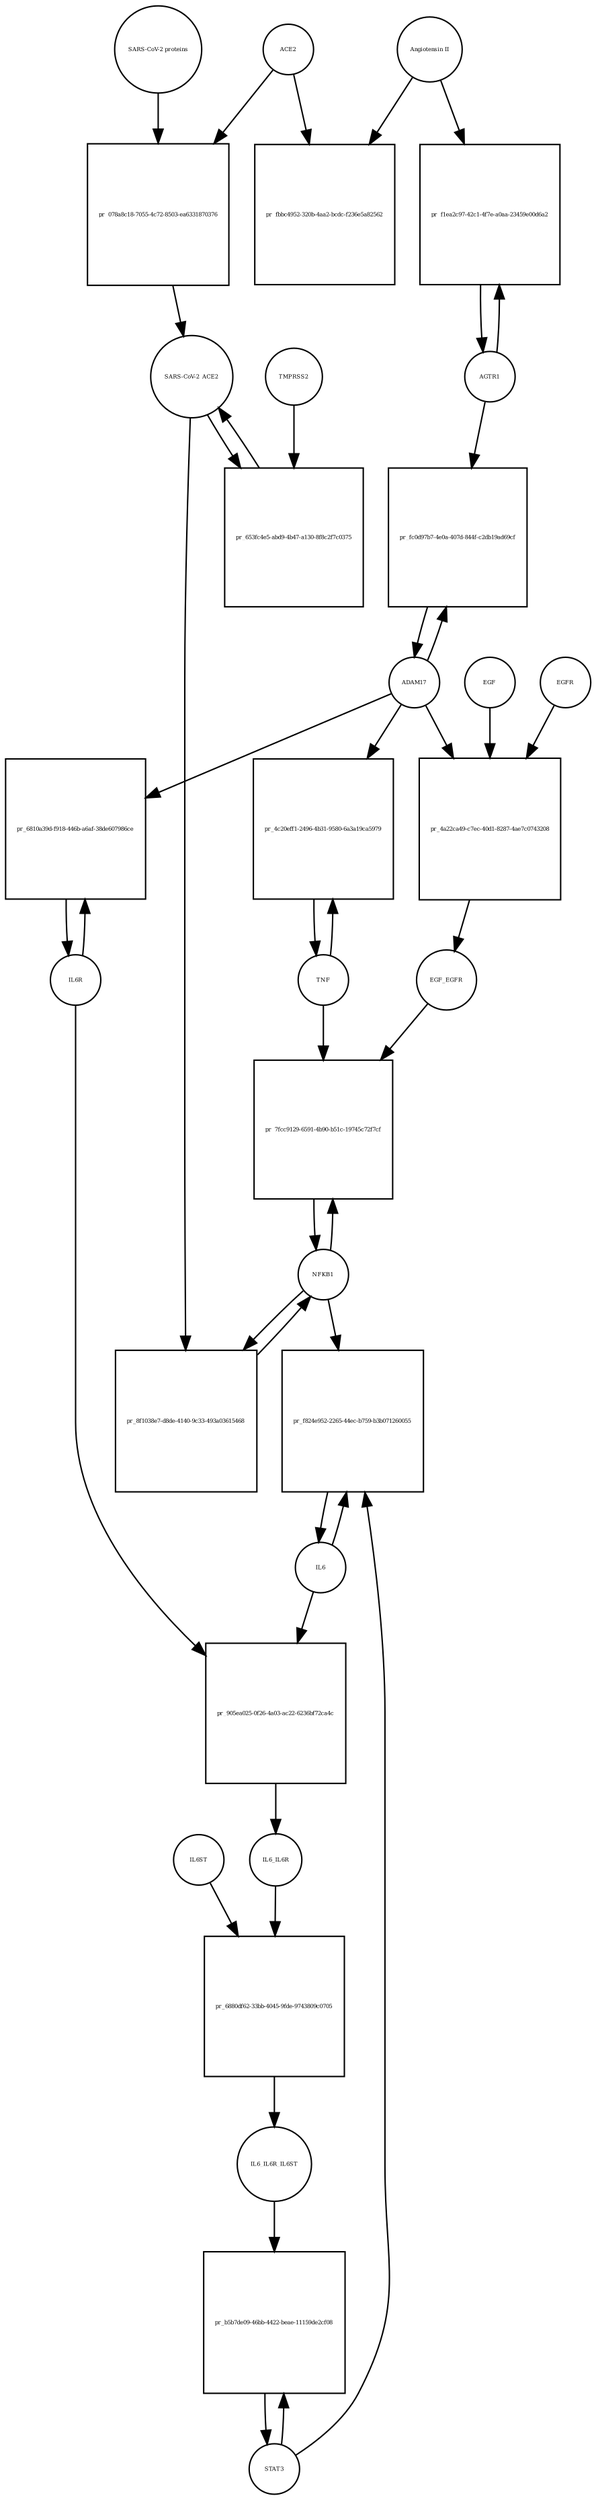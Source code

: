 strict digraph  {
"Angiotensin II" [annotation="", bipartite=0, cls="simple chemical", fontsize=4, label="Angiotensin II", shape=circle];
"pr_fbbc4952-320b-4aa2-bcdc-f236e5a82562" [annotation="", bipartite=1, cls=process, fontsize=4, label="pr_fbbc4952-320b-4aa2-bcdc-f236e5a82562", shape=square];
ACE2 [annotation="", bipartite=0, cls=macromolecule, fontsize=4, label=ACE2, shape=circle];
"pr_078a8c18-7055-4c72-8503-ea6331870376" [annotation="", bipartite=1, cls=process, fontsize=4, label="pr_078a8c18-7055-4c72-8503-ea6331870376", shape=square];
"SARS-CoV-2_ACE2" [annotation="", bipartite=0, cls=complex, fontsize=4, label="SARS-CoV-2_ACE2", shape=circle];
"SARS-CoV-2 proteins" [annotation="", bipartite=0, cls=macromolecule, fontsize=4, label="SARS-CoV-2 proteins", shape=circle];
"pr_653fc4e5-abd9-4b47-a130-8f8c2f7c0375" [annotation="", bipartite=1, cls=process, fontsize=4, label="pr_653fc4e5-abd9-4b47-a130-8f8c2f7c0375", shape=square];
TMPRSS2 [annotation="", bipartite=0, cls=macromolecule, fontsize=4, label=TMPRSS2, shape=circle];
NFKB1 [annotation="", bipartite=0, cls=macromolecule, fontsize=4, label=NFKB1, shape=circle];
"pr_8f1038e7-d8de-4140-9c33-493a03615468" [annotation="", bipartite=1, cls=process, fontsize=4, label="pr_8f1038e7-d8de-4140-9c33-493a03615468", shape=square];
"pr_7fcc9129-6591-4b90-b51c-19745c72f7cf" [annotation="", bipartite=1, cls=process, fontsize=4, label="pr_7fcc9129-6591-4b90-b51c-19745c72f7cf", shape=square];
EGF_EGFR [annotation="", bipartite=0, cls=complex, fontsize=4, label=EGF_EGFR, shape=circle];
TNF [annotation="", bipartite=0, cls=macromolecule, fontsize=4, label=TNF, shape=circle];
AGTR1 [annotation="", bipartite=0, cls=macromolecule, fontsize=4, label=AGTR1, shape=circle];
"pr_f1ea2c97-42c1-4f7e-a0aa-23459e00d6a2" [annotation="", bipartite=1, cls=process, fontsize=4, label="pr_f1ea2c97-42c1-4f7e-a0aa-23459e00d6a2", shape=square];
ADAM17 [annotation="", bipartite=0, cls=macromolecule, fontsize=4, label=ADAM17, shape=circle];
"pr_fc0d97b7-4e0a-407d-844f-c2db19ad69cf" [annotation="", bipartite=1, cls=process, fontsize=4, label="pr_fc0d97b7-4e0a-407d-844f-c2db19ad69cf", shape=square];
IL6R [annotation="", bipartite=0, cls=macromolecule, fontsize=4, label=IL6R, shape=circle];
"pr_6810a39d-f918-446b-a6af-38de607986ce" [annotation="", bipartite=1, cls=process, fontsize=4, label="pr_6810a39d-f918-446b-a6af-38de607986ce", shape=square];
EGFR [annotation="", bipartite=0, cls=macromolecule, fontsize=4, label=EGFR, shape=circle];
"pr_4a22ca49-c7ec-40d1-8287-4ae7c0743208" [annotation="", bipartite=1, cls=process, fontsize=4, label="pr_4a22ca49-c7ec-40d1-8287-4ae7c0743208", shape=square];
EGF [annotation="", bipartite=0, cls=macromolecule, fontsize=4, label=EGF, shape=circle];
"pr_4c20eff1-2496-4b31-9580-6a3a19ca5979" [annotation="", bipartite=1, cls=process, fontsize=4, label="pr_4c20eff1-2496-4b31-9580-6a3a19ca5979", shape=square];
"pr_905ea025-0f26-4a03-ac22-6236bf72ca4c" [annotation="", bipartite=1, cls=process, fontsize=4, label="pr_905ea025-0f26-4a03-ac22-6236bf72ca4c", shape=square];
IL6_IL6R [annotation="", bipartite=0, cls=complex, fontsize=4, label=IL6_IL6R, shape=circle];
IL6 [annotation="", bipartite=0, cls=macromolecule, fontsize=4, label=IL6, shape=circle];
"pr_6880df62-33bb-4045-9fde-9743809c0705" [annotation="", bipartite=1, cls=process, fontsize=4, label="pr_6880df62-33bb-4045-9fde-9743809c0705", shape=square];
IL6_IL6R_IL6ST [annotation="", bipartite=0, cls=complex, fontsize=4, label=IL6_IL6R_IL6ST, shape=circle];
IL6ST [annotation="", bipartite=0, cls=macromolecule, fontsize=4, label=IL6ST, shape=circle];
STAT3 [annotation="", bipartite=0, cls=macromolecule, fontsize=4, label=STAT3, shape=circle];
"pr_b5b7de09-46bb-4422-beae-11159de2cf08" [annotation="", bipartite=1, cls=process, fontsize=4, label="pr_b5b7de09-46bb-4422-beae-11159de2cf08", shape=square];
"pr_f824e952-2265-44ec-b759-b3b071260055" [annotation="", bipartite=1, cls=process, fontsize=4, label="pr_f824e952-2265-44ec-b759-b3b071260055", shape=square];
"Angiotensin II" -> "pr_fbbc4952-320b-4aa2-bcdc-f236e5a82562"  [annotation="", interaction_type=consumption];
"Angiotensin II" -> "pr_f1ea2c97-42c1-4f7e-a0aa-23459e00d6a2"  [annotation="", interaction_type=catalysis];
ACE2 -> "pr_fbbc4952-320b-4aa2-bcdc-f236e5a82562"  [annotation="", interaction_type=catalysis];
ACE2 -> "pr_078a8c18-7055-4c72-8503-ea6331870376"  [annotation="", interaction_type=consumption];
"pr_078a8c18-7055-4c72-8503-ea6331870376" -> "SARS-CoV-2_ACE2"  [annotation="", interaction_type=production];
"SARS-CoV-2_ACE2" -> "pr_653fc4e5-abd9-4b47-a130-8f8c2f7c0375"  [annotation="", interaction_type=consumption];
"SARS-CoV-2_ACE2" -> "pr_8f1038e7-d8de-4140-9c33-493a03615468"  [annotation="", interaction_type=stimulation];
"SARS-CoV-2 proteins" -> "pr_078a8c18-7055-4c72-8503-ea6331870376"  [annotation="", interaction_type=consumption];
"pr_653fc4e5-abd9-4b47-a130-8f8c2f7c0375" -> "SARS-CoV-2_ACE2"  [annotation="", interaction_type=production];
TMPRSS2 -> "pr_653fc4e5-abd9-4b47-a130-8f8c2f7c0375"  [annotation="", interaction_type=consumption];
NFKB1 -> "pr_8f1038e7-d8de-4140-9c33-493a03615468"  [annotation="", interaction_type=consumption];
NFKB1 -> "pr_7fcc9129-6591-4b90-b51c-19745c72f7cf"  [annotation="", interaction_type=consumption];
NFKB1 -> "pr_f824e952-2265-44ec-b759-b3b071260055"  [annotation="", interaction_type=stimulation];
"pr_8f1038e7-d8de-4140-9c33-493a03615468" -> NFKB1  [annotation="", interaction_type=production];
"pr_7fcc9129-6591-4b90-b51c-19745c72f7cf" -> NFKB1  [annotation="", interaction_type=production];
EGF_EGFR -> "pr_7fcc9129-6591-4b90-b51c-19745c72f7cf"  [annotation="", interaction_type=stimulation];
TNF -> "pr_7fcc9129-6591-4b90-b51c-19745c72f7cf"  [annotation="", interaction_type=stimulation];
TNF -> "pr_4c20eff1-2496-4b31-9580-6a3a19ca5979"  [annotation="", interaction_type=consumption];
AGTR1 -> "pr_f1ea2c97-42c1-4f7e-a0aa-23459e00d6a2"  [annotation="", interaction_type=consumption];
AGTR1 -> "pr_fc0d97b7-4e0a-407d-844f-c2db19ad69cf"  [annotation="", interaction_type=catalysis];
"pr_f1ea2c97-42c1-4f7e-a0aa-23459e00d6a2" -> AGTR1  [annotation="", interaction_type=production];
ADAM17 -> "pr_fc0d97b7-4e0a-407d-844f-c2db19ad69cf"  [annotation="", interaction_type=consumption];
ADAM17 -> "pr_6810a39d-f918-446b-a6af-38de607986ce"  [annotation="", interaction_type=catalysis];
ADAM17 -> "pr_4a22ca49-c7ec-40d1-8287-4ae7c0743208"  [annotation="", interaction_type=stimulation];
ADAM17 -> "pr_4c20eff1-2496-4b31-9580-6a3a19ca5979"  [annotation="", interaction_type=catalysis];
"pr_fc0d97b7-4e0a-407d-844f-c2db19ad69cf" -> ADAM17  [annotation="", interaction_type=production];
IL6R -> "pr_6810a39d-f918-446b-a6af-38de607986ce"  [annotation="", interaction_type=consumption];
IL6R -> "pr_905ea025-0f26-4a03-ac22-6236bf72ca4c"  [annotation="", interaction_type=consumption];
"pr_6810a39d-f918-446b-a6af-38de607986ce" -> IL6R  [annotation="", interaction_type=production];
EGFR -> "pr_4a22ca49-c7ec-40d1-8287-4ae7c0743208"  [annotation="", interaction_type=consumption];
"pr_4a22ca49-c7ec-40d1-8287-4ae7c0743208" -> EGF_EGFR  [annotation="", interaction_type=production];
EGF -> "pr_4a22ca49-c7ec-40d1-8287-4ae7c0743208"  [annotation="", interaction_type=consumption];
"pr_4c20eff1-2496-4b31-9580-6a3a19ca5979" -> TNF  [annotation="", interaction_type=production];
"pr_905ea025-0f26-4a03-ac22-6236bf72ca4c" -> IL6_IL6R  [annotation="", interaction_type=production];
IL6_IL6R -> "pr_6880df62-33bb-4045-9fde-9743809c0705"  [annotation="", interaction_type=consumption];
IL6 -> "pr_905ea025-0f26-4a03-ac22-6236bf72ca4c"  [annotation="", interaction_type=consumption];
IL6 -> "pr_f824e952-2265-44ec-b759-b3b071260055"  [annotation="", interaction_type=consumption];
"pr_6880df62-33bb-4045-9fde-9743809c0705" -> IL6_IL6R_IL6ST  [annotation="", interaction_type=production];
IL6_IL6R_IL6ST -> "pr_b5b7de09-46bb-4422-beae-11159de2cf08"  [annotation="", interaction_type=catalysis];
IL6ST -> "pr_6880df62-33bb-4045-9fde-9743809c0705"  [annotation="", interaction_type=consumption];
STAT3 -> "pr_b5b7de09-46bb-4422-beae-11159de2cf08"  [annotation="", interaction_type=consumption];
STAT3 -> "pr_f824e952-2265-44ec-b759-b3b071260055"  [annotation="", interaction_type=stimulation];
"pr_b5b7de09-46bb-4422-beae-11159de2cf08" -> STAT3  [annotation="", interaction_type=production];
"pr_f824e952-2265-44ec-b759-b3b071260055" -> IL6  [annotation="", interaction_type=production];
}
